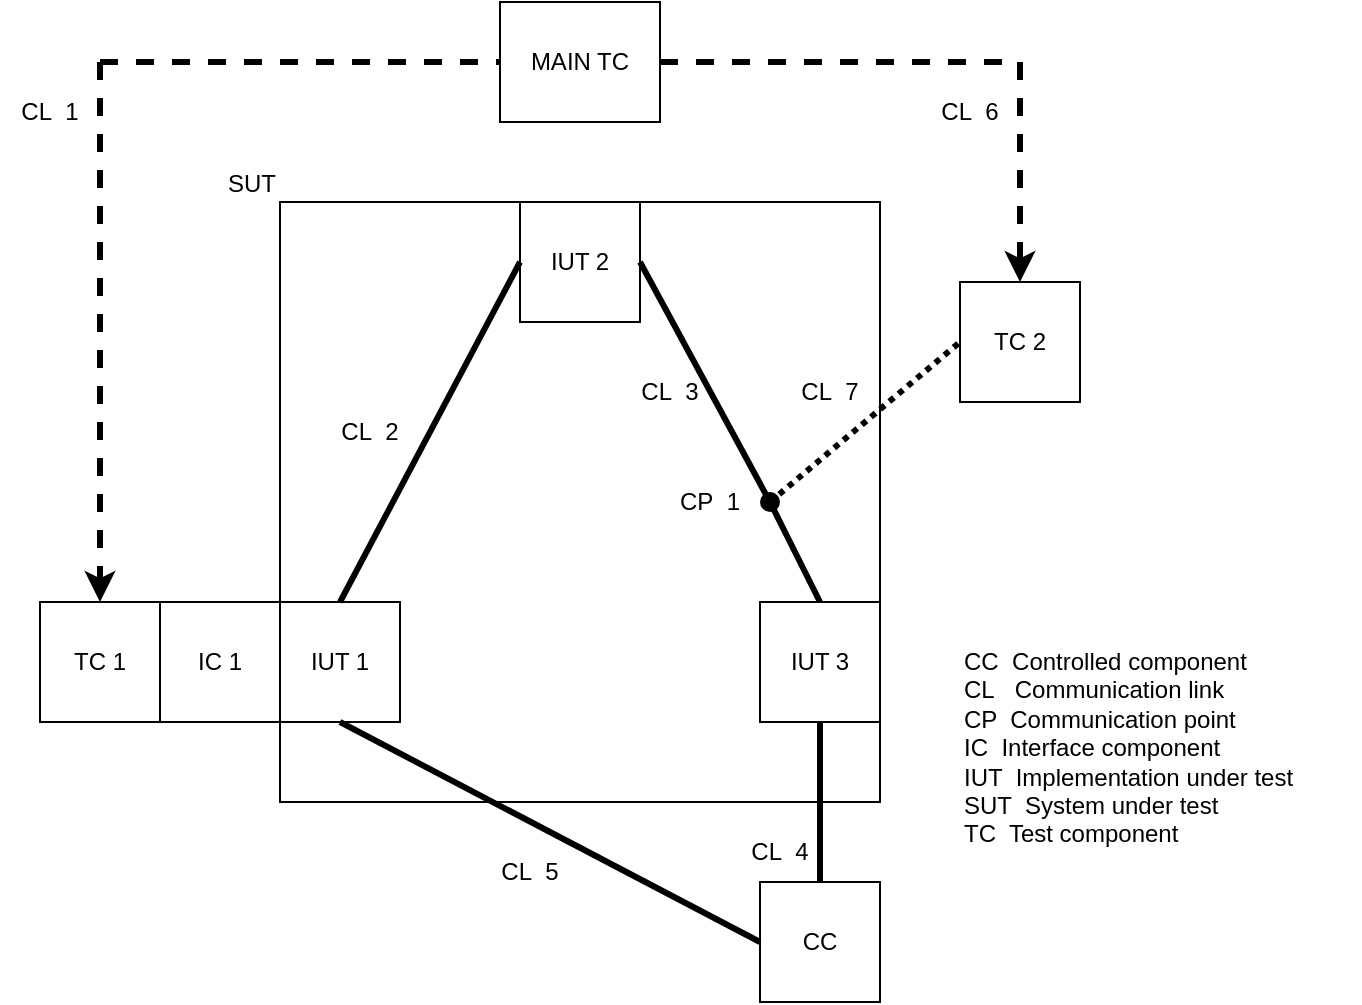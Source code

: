 <mxfile version="16.6.1" type="github">
  <diagram id="D5aoct5zmNrkOMajG7Hi" name="Page-1">
    <mxGraphModel dx="782" dy="436" grid="1" gridSize="10" guides="1" tooltips="1" connect="1" arrows="1" fold="1" page="1" pageScale="1" pageWidth="850" pageHeight="1100" math="0" shadow="0">
      <root>
        <mxCell id="0" />
        <mxCell id="1" parent="0" />
        <mxCell id="NRywAnxNrWq0IJAM4zf4-23" value="SUT" style="rounded=0;whiteSpace=wrap;html=1;labelPosition=left;verticalLabelPosition=top;align=right;verticalAlign=bottom;" parent="1" vertex="1">
          <mxGeometry x="200" y="200" width="300" height="300" as="geometry" />
        </mxCell>
        <mxCell id="NRywAnxNrWq0IJAM4zf4-24" value="IUT 1" style="rounded=0;whiteSpace=wrap;html=1;labelPosition=center;verticalLabelPosition=middle;align=center;verticalAlign=middle;" parent="1" vertex="1">
          <mxGeometry x="200" y="400" width="60" height="60" as="geometry" />
        </mxCell>
        <mxCell id="NRywAnxNrWq0IJAM4zf4-25" value="IUT 2" style="rounded=0;whiteSpace=wrap;html=1;labelPosition=center;verticalLabelPosition=middle;align=center;verticalAlign=middle;" parent="1" vertex="1">
          <mxGeometry x="320" y="200" width="60" height="60" as="geometry" />
        </mxCell>
        <mxCell id="NRywAnxNrWq0IJAM4zf4-26" value="IUT 3" style="rounded=0;whiteSpace=wrap;html=1;labelPosition=center;verticalLabelPosition=middle;align=center;verticalAlign=middle;" parent="1" vertex="1">
          <mxGeometry x="440" y="400" width="60" height="60" as="geometry" />
        </mxCell>
        <mxCell id="NRywAnxNrWq0IJAM4zf4-27" value="CC" style="rounded=0;whiteSpace=wrap;html=1;labelPosition=center;verticalLabelPosition=middle;align=center;verticalAlign=middle;" parent="1" vertex="1">
          <mxGeometry x="440" y="540" width="60" height="60" as="geometry" />
        </mxCell>
        <mxCell id="NRywAnxNrWq0IJAM4zf4-28" value="" style="endArrow=none;html=1;rounded=0;exitX=0.5;exitY=0;exitDx=0;exitDy=0;entryX=0;entryY=0.5;entryDx=0;entryDy=0;strokeWidth=3;" parent="1" source="NRywAnxNrWq0IJAM4zf4-24" target="NRywAnxNrWq0IJAM4zf4-25" edge="1">
          <mxGeometry width="50" height="50" relative="1" as="geometry">
            <mxPoint x="280" y="590" as="sourcePoint" />
            <mxPoint x="330" y="540" as="targetPoint" />
          </mxGeometry>
        </mxCell>
        <mxCell id="NRywAnxNrWq0IJAM4zf4-29" value="" style="endArrow=none;html=1;rounded=0;entryX=1;entryY=0.5;entryDx=0;entryDy=0;exitDx=0;exitDy=0;strokeWidth=3;startArrow=none;" parent="1" source="NRywAnxNrWq0IJAM4zf4-38" target="NRywAnxNrWq0IJAM4zf4-25" edge="1">
          <mxGeometry width="50" height="50" relative="1" as="geometry">
            <mxPoint x="280" y="590" as="sourcePoint" />
            <mxPoint x="330" y="540" as="targetPoint" />
          </mxGeometry>
        </mxCell>
        <mxCell id="NRywAnxNrWq0IJAM4zf4-30" value="" style="endArrow=none;html=1;rounded=0;exitX=0.5;exitY=1;exitDx=0;exitDy=0;entryX=0;entryY=0.5;entryDx=0;entryDy=0;strokeWidth=3;" parent="1" source="NRywAnxNrWq0IJAM4zf4-24" target="NRywAnxNrWq0IJAM4zf4-27" edge="1">
          <mxGeometry width="50" height="50" relative="1" as="geometry">
            <mxPoint x="280" y="590" as="sourcePoint" />
            <mxPoint x="330" y="540" as="targetPoint" />
          </mxGeometry>
        </mxCell>
        <mxCell id="NRywAnxNrWq0IJAM4zf4-31" value="" style="endArrow=none;html=1;rounded=0;entryX=0.5;entryY=1;entryDx=0;entryDy=0;exitX=0.5;exitY=0;exitDx=0;exitDy=0;strokeWidth=3;" parent="1" source="NRywAnxNrWq0IJAM4zf4-27" target="NRywAnxNrWq0IJAM4zf4-26" edge="1">
          <mxGeometry width="50" height="50" relative="1" as="geometry">
            <mxPoint x="280" y="590" as="sourcePoint" />
            <mxPoint x="330" y="540" as="targetPoint" />
          </mxGeometry>
        </mxCell>
        <mxCell id="NRywAnxNrWq0IJAM4zf4-32" value="IC 1" style="rounded=0;whiteSpace=wrap;html=1;labelPosition=center;verticalLabelPosition=middle;align=center;verticalAlign=middle;" parent="1" vertex="1">
          <mxGeometry x="140" y="400" width="60" height="60" as="geometry" />
        </mxCell>
        <mxCell id="NRywAnxNrWq0IJAM4zf4-33" value="TC 1" style="rounded=0;whiteSpace=wrap;html=1;labelPosition=center;verticalLabelPosition=middle;align=center;verticalAlign=middle;" parent="1" vertex="1">
          <mxGeometry x="80" y="400" width="60" height="60" as="geometry" />
        </mxCell>
        <mxCell id="NRywAnxNrWq0IJAM4zf4-34" value="MAIN TC" style="rounded=0;whiteSpace=wrap;html=1;labelPosition=center;verticalLabelPosition=middle;align=center;verticalAlign=middle;" parent="1" vertex="1">
          <mxGeometry x="310" y="100" width="80" height="60" as="geometry" />
        </mxCell>
        <mxCell id="NRywAnxNrWq0IJAM4zf4-37" value="TC 2" style="rounded=0;whiteSpace=wrap;html=1;labelPosition=center;verticalLabelPosition=middle;align=center;verticalAlign=middle;" parent="1" vertex="1">
          <mxGeometry x="540" y="240" width="60" height="60" as="geometry" />
        </mxCell>
        <mxCell id="NRywAnxNrWq0IJAM4zf4-38" value="" style="shape=waypoint;sketch=0;fillStyle=solid;size=6;pointerEvents=1;points=[];fillColor=none;resizable=0;rotatable=0;perimeter=centerPerimeter;snapToPoint=1;strokeWidth=3;" parent="1" vertex="1">
          <mxGeometry x="425" y="330" width="40" height="40" as="geometry" />
        </mxCell>
        <mxCell id="NRywAnxNrWq0IJAM4zf4-40" value="" style="endArrow=none;html=1;rounded=0;entryDx=0;entryDy=0;exitX=0.5;exitY=0;exitDx=0;exitDy=0;strokeWidth=3;" parent="1" source="NRywAnxNrWq0IJAM4zf4-26" target="NRywAnxNrWq0IJAM4zf4-38" edge="1">
          <mxGeometry width="50" height="50" relative="1" as="geometry">
            <mxPoint x="470" y="400" as="sourcePoint" />
            <mxPoint x="380" y="230" as="targetPoint" />
          </mxGeometry>
        </mxCell>
        <mxCell id="NRywAnxNrWq0IJAM4zf4-42" value="" style="endArrow=none;html=1;rounded=0;strokeWidth=3;entryX=0;entryY=0.5;entryDx=0;entryDy=0;dashed=1;dashPattern=1 1;" parent="1" source="NRywAnxNrWq0IJAM4zf4-38" target="NRywAnxNrWq0IJAM4zf4-37" edge="1">
          <mxGeometry width="50" height="50" relative="1" as="geometry">
            <mxPoint x="380" y="590" as="sourcePoint" />
            <mxPoint x="430" y="540" as="targetPoint" />
          </mxGeometry>
        </mxCell>
        <mxCell id="NRywAnxNrWq0IJAM4zf4-44" value="CP&amp;nbsp; 1" style="text;html=1;strokeColor=none;fillColor=none;align=center;verticalAlign=middle;whiteSpace=wrap;rounded=0;" parent="1" vertex="1">
          <mxGeometry x="390" y="335" width="50" height="30" as="geometry" />
        </mxCell>
        <mxCell id="NRywAnxNrWq0IJAM4zf4-45" value="CL&amp;nbsp; 1" style="text;html=1;strokeColor=none;fillColor=none;align=center;verticalAlign=middle;whiteSpace=wrap;rounded=0;" parent="1" vertex="1">
          <mxGeometry x="60" y="140" width="50" height="30" as="geometry" />
        </mxCell>
        <mxCell id="NRywAnxNrWq0IJAM4zf4-47" value="CL&amp;nbsp; 2" style="text;html=1;strokeColor=none;fillColor=none;align=center;verticalAlign=middle;whiteSpace=wrap;rounded=0;" parent="1" vertex="1">
          <mxGeometry x="220" y="300" width="50" height="30" as="geometry" />
        </mxCell>
        <mxCell id="NRywAnxNrWq0IJAM4zf4-48" value="CL&amp;nbsp; 3" style="text;html=1;strokeColor=none;fillColor=none;align=center;verticalAlign=middle;whiteSpace=wrap;rounded=0;" parent="1" vertex="1">
          <mxGeometry x="370" y="280" width="50" height="30" as="geometry" />
        </mxCell>
        <mxCell id="NRywAnxNrWq0IJAM4zf4-49" value="CL&amp;nbsp; 4" style="text;html=1;strokeColor=none;fillColor=none;align=center;verticalAlign=middle;whiteSpace=wrap;rounded=0;" parent="1" vertex="1">
          <mxGeometry x="425" y="510" width="50" height="30" as="geometry" />
        </mxCell>
        <mxCell id="NRywAnxNrWq0IJAM4zf4-50" value="CL&amp;nbsp; 5" style="text;html=1;strokeColor=none;fillColor=none;align=center;verticalAlign=middle;whiteSpace=wrap;rounded=0;" parent="1" vertex="1">
          <mxGeometry x="300" y="520" width="50" height="30" as="geometry" />
        </mxCell>
        <mxCell id="NRywAnxNrWq0IJAM4zf4-51" value="CL&amp;nbsp; 6" style="text;html=1;strokeColor=none;fillColor=none;align=center;verticalAlign=middle;whiteSpace=wrap;rounded=0;" parent="1" vertex="1">
          <mxGeometry x="520" y="140" width="50" height="30" as="geometry" />
        </mxCell>
        <mxCell id="NRywAnxNrWq0IJAM4zf4-52" value="CL&amp;nbsp; 7" style="text;html=1;strokeColor=none;fillColor=none;align=center;verticalAlign=middle;whiteSpace=wrap;rounded=0;" parent="1" vertex="1">
          <mxGeometry x="450" y="280" width="50" height="30" as="geometry" />
        </mxCell>
        <mxCell id="nfmp-FNF5bChc9_qAKg1-1" value="&lt;div&gt;&lt;span&gt;CC&lt;span style=&quot;white-space: pre&quot;&gt;	&lt;span style=&quot;white-space: pre&quot;&gt;	&lt;/span&gt;&lt;/span&gt;&lt;/span&gt;&lt;span&gt;Controlled component&lt;/span&gt;&lt;br&gt;&lt;/div&gt;&lt;div&gt;CL&amp;nbsp;&lt;span style=&quot;white-space: pre&quot;&gt;	&lt;span style=&quot;white-space: pre&quot;&gt;	&lt;/span&gt;&lt;/span&gt;Communication link&lt;/div&gt;&lt;div&gt;CP&lt;span style=&quot;white-space: pre&quot;&gt;	&lt;span style=&quot;white-space: pre&quot;&gt;	&lt;/span&gt;&lt;/span&gt;Communication point&lt;/div&gt;&lt;div&gt;IC&lt;span style=&quot;white-space: pre&quot;&gt;	&lt;span style=&quot;white-space: pre&quot;&gt;	&lt;/span&gt;&lt;/span&gt;Interface component&lt;/div&gt;&lt;div&gt;IUT&lt;span style=&quot;white-space: pre&quot;&gt;	&lt;span style=&quot;white-space: pre&quot;&gt;	&lt;/span&gt;&lt;/span&gt;Implementation under test&lt;/div&gt;&lt;div&gt;SUT&lt;span style=&quot;white-space: pre&quot;&gt;	&lt;span style=&quot;white-space: pre&quot;&gt;	&lt;/span&gt;&lt;/span&gt;System under test&lt;/div&gt;TC&lt;span style=&quot;white-space: pre&quot;&gt;	&lt;/span&gt;&lt;span style=&quot;white-space: pre&quot;&gt;	&lt;/span&gt;Test component&lt;br&gt;&lt;div&gt;&lt;br&gt;&lt;/div&gt;" style="text;html=1;strokeColor=none;fillColor=none;align=left;verticalAlign=middle;whiteSpace=wrap;rounded=0;" parent="1" vertex="1">
          <mxGeometry x="540" y="420" width="200" height="120" as="geometry" />
        </mxCell>
        <mxCell id="QIpB4QL1EdBSyD5znTRh-1" value="" style="endArrow=none;html=1;rounded=0;entryX=0;entryY=0.5;entryDx=0;entryDy=0;strokeWidth=3;dashed=1;" parent="1" target="NRywAnxNrWq0IJAM4zf4-34" edge="1">
          <mxGeometry width="50" height="50" relative="1" as="geometry">
            <mxPoint x="110" y="130" as="sourcePoint" />
            <mxPoint x="430" y="170" as="targetPoint" />
          </mxGeometry>
        </mxCell>
        <mxCell id="QIpB4QL1EdBSyD5znTRh-2" value="" style="endArrow=classic;html=1;rounded=0;dashed=1;strokeWidth=3;entryX=0.5;entryY=0;entryDx=0;entryDy=0;" parent="1" target="NRywAnxNrWq0IJAM4zf4-33" edge="1">
          <mxGeometry width="50" height="50" relative="1" as="geometry">
            <mxPoint x="110" y="130" as="sourcePoint" />
            <mxPoint x="100" y="310" as="targetPoint" />
          </mxGeometry>
        </mxCell>
        <mxCell id="QIpB4QL1EdBSyD5znTRh-3" value="" style="endArrow=none;html=1;rounded=0;dashed=1;strokeWidth=3;exitX=1;exitY=0.5;exitDx=0;exitDy=0;" parent="1" source="NRywAnxNrWq0IJAM4zf4-34" edge="1">
          <mxGeometry width="50" height="50" relative="1" as="geometry">
            <mxPoint x="380" y="250" as="sourcePoint" />
            <mxPoint x="570" y="130" as="targetPoint" />
          </mxGeometry>
        </mxCell>
        <mxCell id="QIpB4QL1EdBSyD5znTRh-4" value="" style="endArrow=classic;html=1;rounded=0;dashed=1;strokeWidth=3;entryX=0.5;entryY=0;entryDx=0;entryDy=0;" parent="1" target="NRywAnxNrWq0IJAM4zf4-37" edge="1">
          <mxGeometry width="50" height="50" relative="1" as="geometry">
            <mxPoint x="570" y="130" as="sourcePoint" />
            <mxPoint x="430" y="200" as="targetPoint" />
          </mxGeometry>
        </mxCell>
      </root>
    </mxGraphModel>
  </diagram>
</mxfile>
